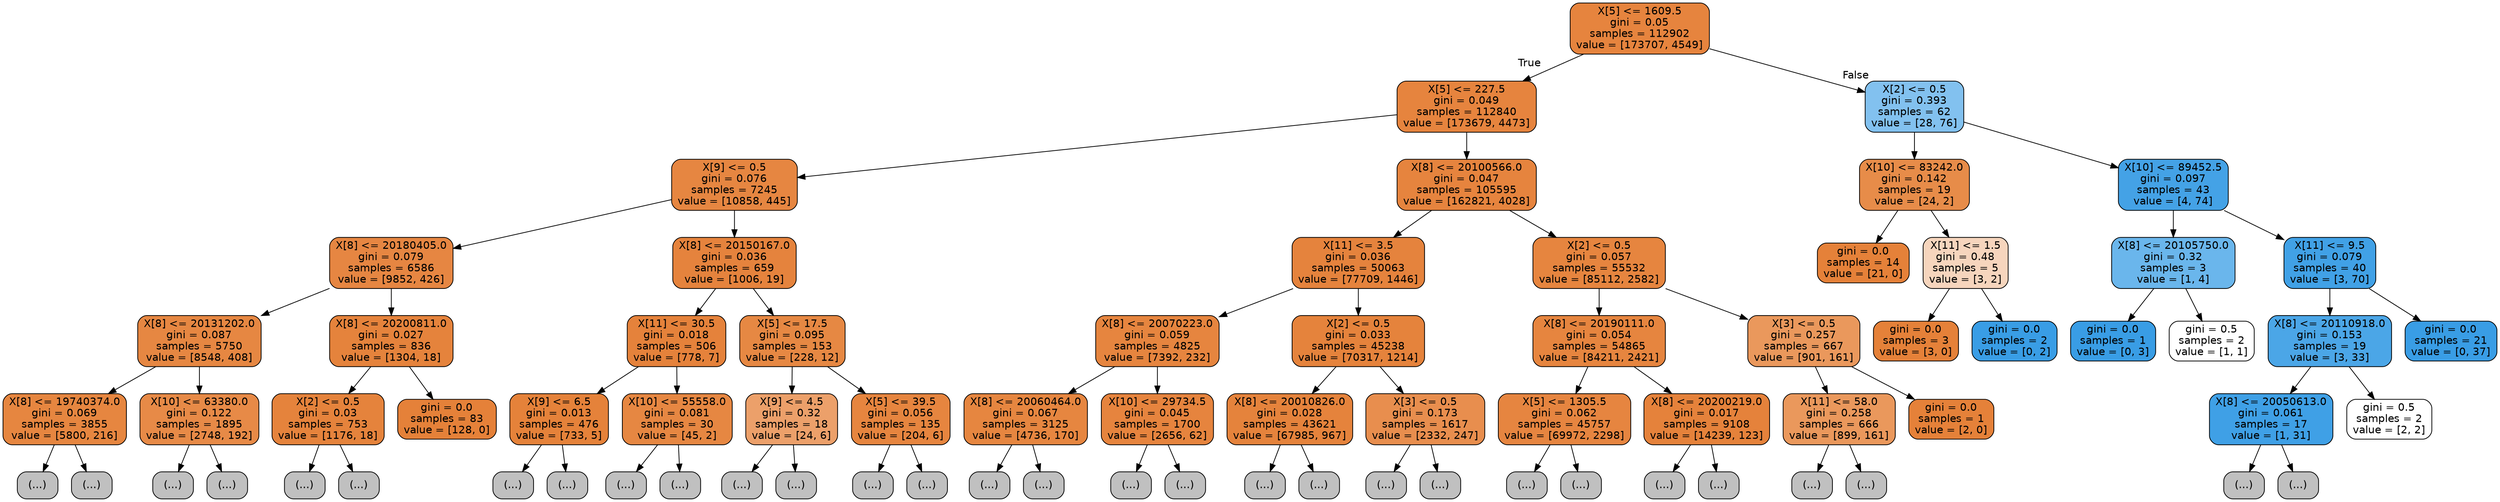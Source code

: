 digraph Tree {
node [shape=box, style="filled, rounded", color="black", fontname="helvetica"] ;
edge [fontname="helvetica"] ;
0 [label="X[5] <= 1609.5\ngini = 0.05\nsamples = 112902\nvalue = [173707, 4549]", fillcolor="#e6843e"] ;
1 [label="X[5] <= 227.5\ngini = 0.049\nsamples = 112840\nvalue = [173679, 4473]", fillcolor="#e6843e"] ;
0 -> 1 [labeldistance=2.5, labelangle=45, headlabel="True"] ;
2 [label="X[9] <= 0.5\ngini = 0.076\nsamples = 7245\nvalue = [10858, 445]", fillcolor="#e68641"] ;
1 -> 2 ;
3 [label="X[8] <= 20180405.0\ngini = 0.079\nsamples = 6586\nvalue = [9852, 426]", fillcolor="#e68642"] ;
2 -> 3 ;
4 [label="X[8] <= 20131202.0\ngini = 0.087\nsamples = 5750\nvalue = [8548, 408]", fillcolor="#e68742"] ;
3 -> 4 ;
5 [label="X[8] <= 19740374.0\ngini = 0.069\nsamples = 3855\nvalue = [5800, 216]", fillcolor="#e68640"] ;
4 -> 5 ;
6 [label="(...)", fillcolor="#C0C0C0"] ;
5 -> 6 ;
11 [label="(...)", fillcolor="#C0C0C0"] ;
5 -> 11 ;
18 [label="X[10] <= 63380.0\ngini = 0.122\nsamples = 1895\nvalue = [2748, 192]", fillcolor="#e78a47"] ;
4 -> 18 ;
19 [label="(...)", fillcolor="#C0C0C0"] ;
18 -> 19 ;
24 [label="(...)", fillcolor="#C0C0C0"] ;
18 -> 24 ;
31 [label="X[8] <= 20200811.0\ngini = 0.027\nsamples = 836\nvalue = [1304, 18]", fillcolor="#e5833c"] ;
3 -> 31 ;
32 [label="X[2] <= 0.5\ngini = 0.03\nsamples = 753\nvalue = [1176, 18]", fillcolor="#e5833c"] ;
31 -> 32 ;
33 [label="(...)", fillcolor="#C0C0C0"] ;
32 -> 33 ;
38 [label="(...)", fillcolor="#C0C0C0"] ;
32 -> 38 ;
39 [label="gini = 0.0\nsamples = 83\nvalue = [128, 0]", fillcolor="#e58139"] ;
31 -> 39 ;
40 [label="X[8] <= 20150167.0\ngini = 0.036\nsamples = 659\nvalue = [1006, 19]", fillcolor="#e5833d"] ;
2 -> 40 ;
41 [label="X[11] <= 30.5\ngini = 0.018\nsamples = 506\nvalue = [778, 7]", fillcolor="#e5823b"] ;
40 -> 41 ;
42 [label="X[9] <= 6.5\ngini = 0.013\nsamples = 476\nvalue = [733, 5]", fillcolor="#e5823a"] ;
41 -> 42 ;
43 [label="(...)", fillcolor="#C0C0C0"] ;
42 -> 43 ;
48 [label="(...)", fillcolor="#C0C0C0"] ;
42 -> 48 ;
53 [label="X[10] <= 55558.0\ngini = 0.081\nsamples = 30\nvalue = [45, 2]", fillcolor="#e68742"] ;
41 -> 53 ;
54 [label="(...)", fillcolor="#C0C0C0"] ;
53 -> 54 ;
55 [label="(...)", fillcolor="#C0C0C0"] ;
53 -> 55 ;
58 [label="X[5] <= 17.5\ngini = 0.095\nsamples = 153\nvalue = [228, 12]", fillcolor="#e68843"] ;
40 -> 58 ;
59 [label="X[9] <= 4.5\ngini = 0.32\nsamples = 18\nvalue = [24, 6]", fillcolor="#eca06a"] ;
58 -> 59 ;
60 [label="(...)", fillcolor="#C0C0C0"] ;
59 -> 60 ;
65 [label="(...)", fillcolor="#C0C0C0"] ;
59 -> 65 ;
66 [label="X[5] <= 39.5\ngini = 0.056\nsamples = 135\nvalue = [204, 6]", fillcolor="#e6853f"] ;
58 -> 66 ;
67 [label="(...)", fillcolor="#C0C0C0"] ;
66 -> 67 ;
68 [label="(...)", fillcolor="#C0C0C0"] ;
66 -> 68 ;
75 [label="X[8] <= 20100566.0\ngini = 0.047\nsamples = 105595\nvalue = [162821, 4028]", fillcolor="#e6843e"] ;
1 -> 75 ;
76 [label="X[11] <= 3.5\ngini = 0.036\nsamples = 50063\nvalue = [77709, 1446]", fillcolor="#e5833d"] ;
75 -> 76 ;
77 [label="X[8] <= 20070223.0\ngini = 0.059\nsamples = 4825\nvalue = [7392, 232]", fillcolor="#e6853f"] ;
76 -> 77 ;
78 [label="X[8] <= 20060464.0\ngini = 0.067\nsamples = 3125\nvalue = [4736, 170]", fillcolor="#e68640"] ;
77 -> 78 ;
79 [label="(...)", fillcolor="#C0C0C0"] ;
78 -> 79 ;
86 [label="(...)", fillcolor="#C0C0C0"] ;
78 -> 86 ;
91 [label="X[10] <= 29734.5\ngini = 0.045\nsamples = 1700\nvalue = [2656, 62]", fillcolor="#e6843e"] ;
77 -> 91 ;
92 [label="(...)", fillcolor="#C0C0C0"] ;
91 -> 92 ;
97 [label="(...)", fillcolor="#C0C0C0"] ;
91 -> 97 ;
104 [label="X[2] <= 0.5\ngini = 0.033\nsamples = 45238\nvalue = [70317, 1214]", fillcolor="#e5833c"] ;
76 -> 104 ;
105 [label="X[8] <= 20010826.0\ngini = 0.028\nsamples = 43621\nvalue = [67985, 967]", fillcolor="#e5833c"] ;
104 -> 105 ;
106 [label="(...)", fillcolor="#C0C0C0"] ;
105 -> 106 ;
113 [label="(...)", fillcolor="#C0C0C0"] ;
105 -> 113 ;
120 [label="X[3] <= 0.5\ngini = 0.173\nsamples = 1617\nvalue = [2332, 247]", fillcolor="#e88e4e"] ;
104 -> 120 ;
121 [label="(...)", fillcolor="#C0C0C0"] ;
120 -> 121 ;
128 [label="(...)", fillcolor="#C0C0C0"] ;
120 -> 128 ;
131 [label="X[2] <= 0.5\ngini = 0.057\nsamples = 55532\nvalue = [85112, 2582]", fillcolor="#e6853f"] ;
75 -> 131 ;
132 [label="X[8] <= 20190111.0\ngini = 0.054\nsamples = 54865\nvalue = [84211, 2421]", fillcolor="#e6853f"] ;
131 -> 132 ;
133 [label="X[5] <= 1305.5\ngini = 0.062\nsamples = 45757\nvalue = [69972, 2298]", fillcolor="#e68540"] ;
132 -> 133 ;
134 [label="(...)", fillcolor="#C0C0C0"] ;
133 -> 134 ;
141 [label="(...)", fillcolor="#C0C0C0"] ;
133 -> 141 ;
146 [label="X[8] <= 20200219.0\ngini = 0.017\nsamples = 9108\nvalue = [14239, 123]", fillcolor="#e5823b"] ;
132 -> 146 ;
147 [label="(...)", fillcolor="#C0C0C0"] ;
146 -> 147 ;
154 [label="(...)", fillcolor="#C0C0C0"] ;
146 -> 154 ;
161 [label="X[3] <= 0.5\ngini = 0.257\nsamples = 667\nvalue = [901, 161]", fillcolor="#ea985c"] ;
131 -> 161 ;
162 [label="X[11] <= 58.0\ngini = 0.258\nsamples = 666\nvalue = [899, 161]", fillcolor="#ea985c"] ;
161 -> 162 ;
163 [label="(...)", fillcolor="#C0C0C0"] ;
162 -> 163 ;
170 [label="(...)", fillcolor="#C0C0C0"] ;
162 -> 170 ;
177 [label="gini = 0.0\nsamples = 1\nvalue = [2, 0]", fillcolor="#e58139"] ;
161 -> 177 ;
178 [label="X[2] <= 0.5\ngini = 0.393\nsamples = 62\nvalue = [28, 76]", fillcolor="#82c1ef"] ;
0 -> 178 [labeldistance=2.5, labelangle=-45, headlabel="False"] ;
179 [label="X[10] <= 83242.0\ngini = 0.142\nsamples = 19\nvalue = [24, 2]", fillcolor="#e78c49"] ;
178 -> 179 ;
180 [label="gini = 0.0\nsamples = 14\nvalue = [21, 0]", fillcolor="#e58139"] ;
179 -> 180 ;
181 [label="X[11] <= 1.5\ngini = 0.48\nsamples = 5\nvalue = [3, 2]", fillcolor="#f6d5bd"] ;
179 -> 181 ;
182 [label="gini = 0.0\nsamples = 3\nvalue = [3, 0]", fillcolor="#e58139"] ;
181 -> 182 ;
183 [label="gini = 0.0\nsamples = 2\nvalue = [0, 2]", fillcolor="#399de5"] ;
181 -> 183 ;
184 [label="X[10] <= 89452.5\ngini = 0.097\nsamples = 43\nvalue = [4, 74]", fillcolor="#44a2e6"] ;
178 -> 184 ;
185 [label="X[8] <= 20105750.0\ngini = 0.32\nsamples = 3\nvalue = [1, 4]", fillcolor="#6ab6ec"] ;
184 -> 185 ;
186 [label="gini = 0.0\nsamples = 1\nvalue = [0, 3]", fillcolor="#399de5"] ;
185 -> 186 ;
187 [label="gini = 0.5\nsamples = 2\nvalue = [1, 1]", fillcolor="#ffffff"] ;
185 -> 187 ;
188 [label="X[11] <= 9.5\ngini = 0.079\nsamples = 40\nvalue = [3, 70]", fillcolor="#41a1e6"] ;
184 -> 188 ;
189 [label="X[8] <= 20110918.0\ngini = 0.153\nsamples = 19\nvalue = [3, 33]", fillcolor="#4ba6e7"] ;
188 -> 189 ;
190 [label="X[8] <= 20050613.0\ngini = 0.061\nsamples = 17\nvalue = [1, 31]", fillcolor="#3fa0e6"] ;
189 -> 190 ;
191 [label="(...)", fillcolor="#C0C0C0"] ;
190 -> 191 ;
192 [label="(...)", fillcolor="#C0C0C0"] ;
190 -> 192 ;
197 [label="gini = 0.5\nsamples = 2\nvalue = [2, 2]", fillcolor="#ffffff"] ;
189 -> 197 ;
198 [label="gini = 0.0\nsamples = 21\nvalue = [0, 37]", fillcolor="#399de5"] ;
188 -> 198 ;
}